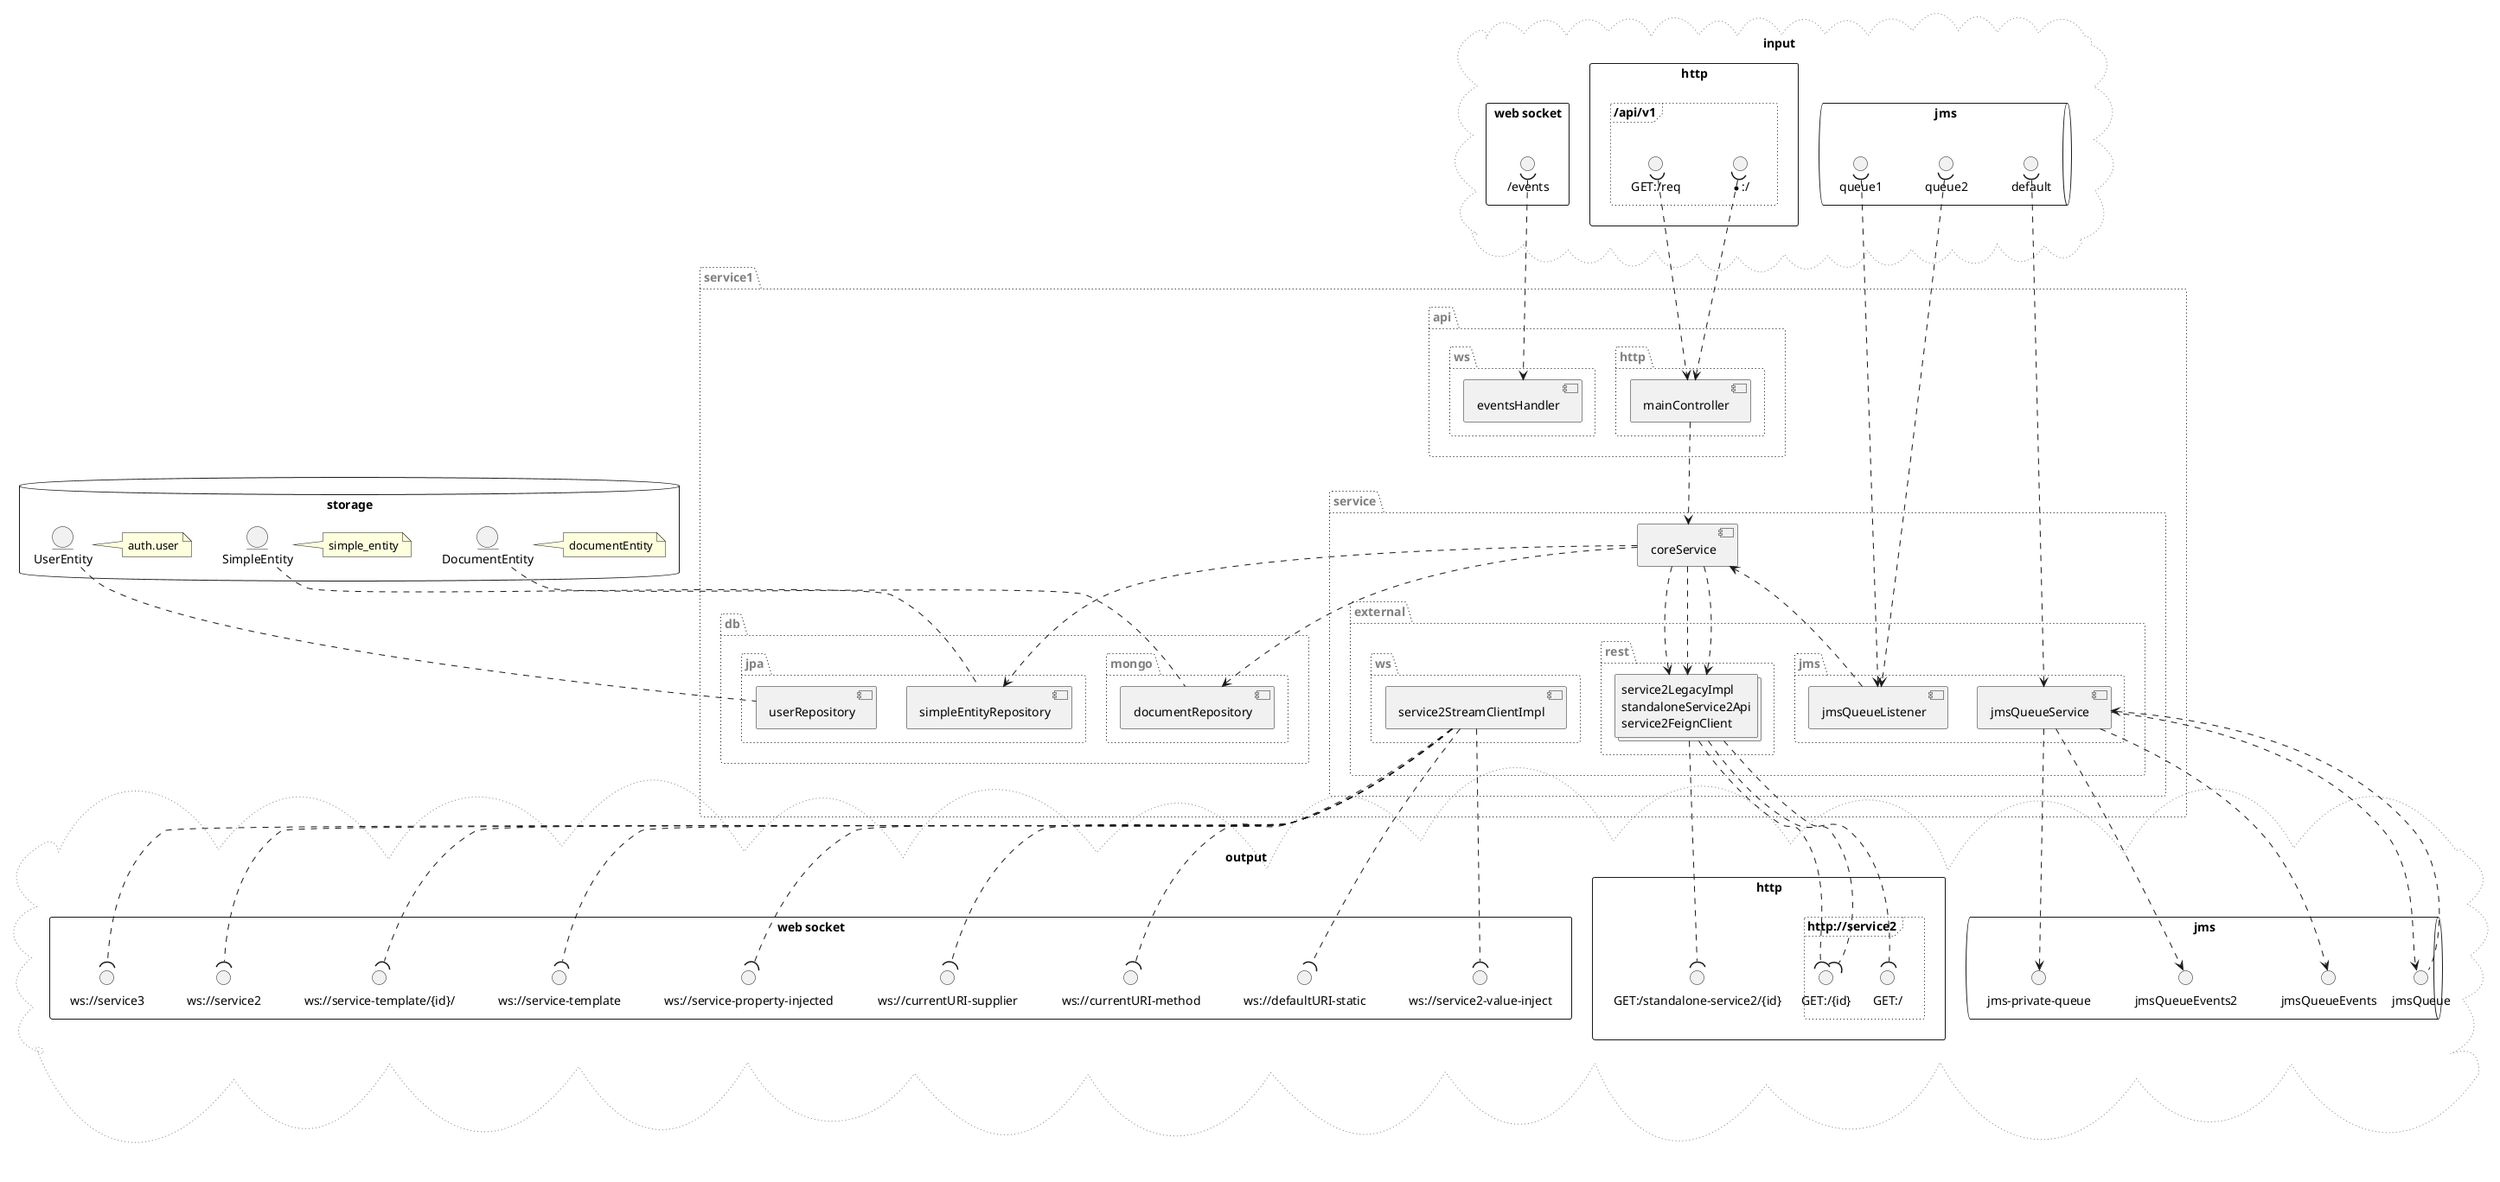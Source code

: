 @startuml
package "service1" as service1 #line.dotted;text:gray {
  package "api" as service1.api #line.dotted;text:gray {
    package "http" as service1.api.http #line.dotted;text:gray {
      component mainController as mainController
    }
    package "ws" as service1.api.ws #line.dotted;text:gray {
      component eventsHandler as eventsHandler
    }
  }
  package "service" as service1.service #line.dotted;text:gray {
    component coreService as coreService
    package "external" as service1.service.external #line.dotted;text:gray {
      package "jms" as service1.service.external.jms #line.dotted;text:gray {
        component jmsQueueListener as jmsQueueListener
        component jmsQueueService as jmsQueueService
      }
      package "rest" as service1.service.external.rest #line.dotted;text:gray {
        collections "service2LegacyImpl\n\
standaloneService2Api\n\
service2FeignClient" as service1.service.external.rest.components
      }
      package "ws" as service1.service.external.ws #line.dotted;text:gray {
        component service2StreamClientImpl as service2StreamClientImpl
      }
    }
  }
  package "db" as service1.db #line.dotted;text:gray {
    package "jpa" as service1.db.jpa #line.dotted;text:gray {
      component userRepository as userRepository
      component simpleEntityRepository as simpleEntityRepository
    }
    package "mongo" as service1.db.mongo #line.dotted;text:gray {
      component documentRepository as documentRepository
    }
  }
}
mainController ..> coreService
coreService ..> service1.service.external.rest.components
coreService ..> service1.service.external.rest.components
coreService ..> service1.service.external.rest.components
coreService ..> simpleEntityRepository
coreService ..> documentRepository
jmsQueueListener ..> coreService
database "storage" as storage {
  entity "UserEntity" as internal.storage.service1.db.jpa.model.UserEntity
  note right of internal.storage.service1.db.jpa.model.UserEntity: auth.user
  internal.storage.service1.db.jpa.model.UserEntity .. userRepository
  entity "SimpleEntity" as internal.storage.service1.db.jpa.model.SimpleEntity
  note right of internal.storage.service1.db.jpa.model.SimpleEntity: simple_entity
  internal.storage.service1.db.jpa.model.SimpleEntity .. simpleEntityRepository
  entity "DocumentEntity" as internal.storage.service1.db.mongo.model.DocumentEntity
  note right of internal.storage.service1.db.mongo.model.DocumentEntity: documentEntity
  internal.storage.service1.db.mongo.model.DocumentEntity .. documentRepository
}
cloud "input" as input #line.dotted;line:gray; {
  rectangle "http" as input.http {
    frame "/api/v1" #line.dotted; {
      interface "*:/" as in.http...
      in.http... )..> mainController
      interface "GET:/req" as in.http.GET..req
      in.http.GET..req )..> mainController
    }
  }
  rectangle "web socket" as input.websocket {
    interface "/events" as in.ws..events
    in.ws..events )..> eventsHandler
  }
  queue "jms" as input.jms {
    interface "queue1" as in.jms.queue1
    in.jms.queue1 )..> jmsQueueListener
    interface "queue2" as in.jms.queue2
    in.jms.queue2 )..> jmsQueueListener
    interface "default" as in.jms.default
    in.jms.default )..> jmsQueueService
  }
}
cloud "output" as output #line.dotted;line:gray; {
  rectangle "http" as output.http {
    interface "GET:/standalone-service2/{id}" as out.http.GET..standalone.service2.id
    service1.service.external.rest.components ..( out.http.GET..standalone.service2.id
    frame "http://service2" #line.dotted; {
      interface "GET:/" as out.http.GET..
      service1.service.external.rest.components ..( out.http.GET..
      interface "GET:/{id}" as out.http.GET..id
      service1.service.external.rest.components ..( out.http.GET..id
      service1.service.external.rest.components ..( out.http.GET..id
    }
  }
  rectangle "web socket" as output.websocket {
    interface "ws://service-template" as out.ws.ws...service.template
    service2StreamClientImpl ..( out.ws.ws...service.template
    interface "ws://service-template/{id}/" as out.ws.ws...service.template.id.
    service2StreamClientImpl ..( out.ws.ws...service.template.id.
    interface "ws://service2" as out.ws.ws...service2
    service2StreamClientImpl ..( out.ws.ws...service2
    interface "ws://service3" as out.ws.ws...service3
    service2StreamClientImpl ..( out.ws.ws...service3
    interface "ws://service2-value-inject" as out.ws.ws...service2.value.inject
    service2StreamClientImpl ..( out.ws.ws...service2.value.inject
    interface "ws://defaultURI-static" as out.ws.ws...defaultURI.static
    service2StreamClientImpl ..( out.ws.ws...defaultURI.static
    interface "ws://currentURI-method" as out.ws.ws...currentURI.method
    service2StreamClientImpl ..( out.ws.ws...currentURI.method
    interface "ws://currentURI-supplier" as out.ws.ws...currentURI.supplier
    service2StreamClientImpl ..( out.ws.ws...currentURI.supplier
    interface "ws://service-property-injected" as out.ws.ws...service.property.injected
    service2StreamClientImpl ..( out.ws.ws...service.property.injected
  }
  queue "jms" as output.jms {
    interface "jmsQueue" as outIn.jms.jmsQueue
    jmsQueueService ..> outIn.jms.jmsQueue
    jmsQueueService <.. outIn.jms.jmsQueue
    interface "jmsQueueEvents" as out.jms.jmsQueueEvents
    jmsQueueService ..> out.jms.jmsQueueEvents
    interface "jmsQueueEvents2" as out.jms.jmsQueueEvents2
    jmsQueueService ..> out.jms.jmsQueueEvents2
    interface "jms-private-queue" as out.jms.jms.private.queue
    jmsQueueService ..> out.jms.jms.private.queue
  }
}
@enduml
